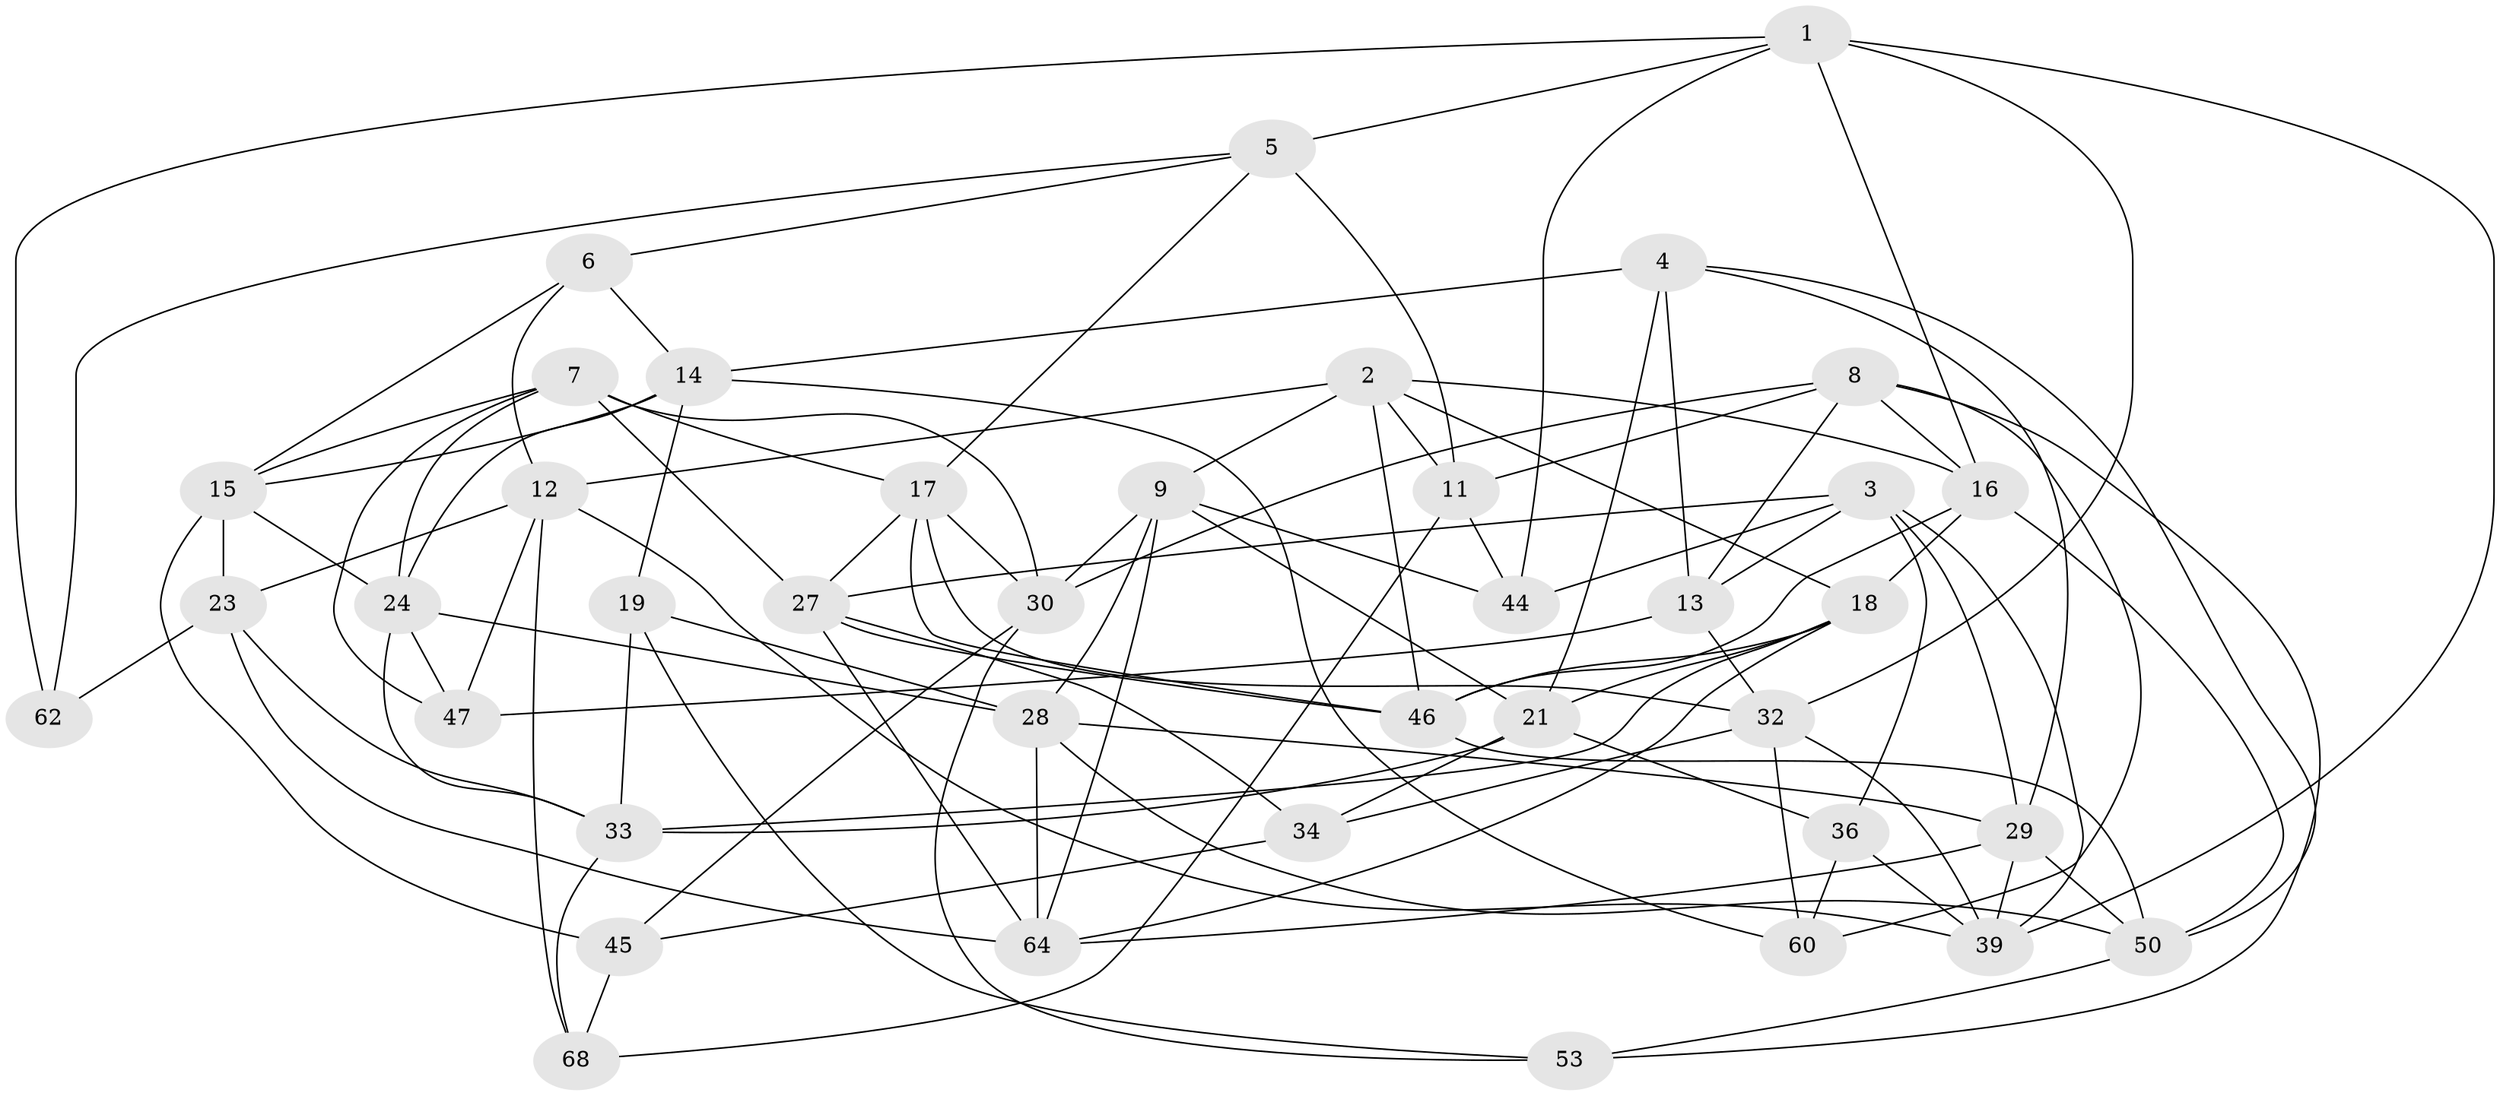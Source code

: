 // Generated by graph-tools (version 1.1) at 2025/24/03/03/25 07:24:23]
// undirected, 40 vertices, 106 edges
graph export_dot {
graph [start="1"]
  node [color=gray90,style=filled];
  1 [super="+49"];
  2 [super="+10"];
  3 [super="+65"];
  4 [super="+41"];
  5 [super="+31"];
  6;
  7 [super="+66"];
  8 [super="+22"];
  9 [super="+20"];
  11 [super="+56"];
  12 [super="+37"];
  13 [super="+51"];
  14 [super="+67"];
  15 [super="+63"];
  16 [super="+61"];
  17 [super="+25"];
  18 [super="+43"];
  19;
  21 [super="+38"];
  23 [super="+26"];
  24 [super="+40"];
  27 [super="+58"];
  28 [super="+35"];
  29 [super="+42"];
  30 [super="+54"];
  32 [super="+52"];
  33 [super="+55"];
  34;
  36;
  39 [super="+48"];
  44;
  45;
  46 [super="+57"];
  47;
  50 [super="+59"];
  53;
  60;
  62;
  64 [super="+69"];
  68;
  1 -- 44;
  1 -- 32;
  1 -- 39;
  1 -- 16;
  1 -- 62;
  1 -- 5;
  2 -- 46;
  2 -- 11;
  2 -- 18;
  2 -- 16;
  2 -- 9;
  2 -- 12;
  3 -- 29;
  3 -- 36;
  3 -- 44;
  3 -- 39;
  3 -- 13;
  3 -- 27;
  4 -- 29;
  4 -- 21;
  4 -- 13 [weight=2];
  4 -- 14;
  4 -- 50;
  5 -- 62;
  5 -- 6;
  5 -- 17;
  5 -- 11 [weight=2];
  6 -- 14;
  6 -- 15;
  6 -- 12;
  7 -- 24;
  7 -- 27;
  7 -- 30;
  7 -- 15;
  7 -- 47;
  7 -- 17;
  8 -- 13;
  8 -- 60;
  8 -- 53;
  8 -- 16;
  8 -- 11;
  8 -- 30;
  9 -- 44;
  9 -- 28;
  9 -- 64;
  9 -- 21;
  9 -- 30;
  11 -- 68;
  11 -- 44;
  12 -- 23;
  12 -- 68;
  12 -- 47;
  12 -- 39;
  13 -- 47;
  13 -- 32;
  14 -- 19;
  14 -- 24;
  14 -- 15;
  14 -- 60;
  15 -- 23;
  15 -- 24;
  15 -- 45;
  16 -- 46;
  16 -- 18;
  16 -- 50;
  17 -- 30;
  17 -- 32;
  17 -- 46;
  17 -- 27;
  18 -- 46;
  18 -- 64;
  18 -- 21;
  18 -- 33;
  19 -- 53;
  19 -- 28;
  19 -- 33;
  21 -- 36;
  21 -- 34;
  21 -- 33;
  23 -- 62 [weight=2];
  23 -- 64;
  23 -- 33;
  24 -- 33;
  24 -- 28;
  24 -- 47;
  27 -- 46;
  27 -- 34;
  27 -- 64;
  28 -- 29;
  28 -- 50;
  28 -- 64;
  29 -- 64;
  29 -- 50;
  29 -- 39;
  30 -- 53;
  30 -- 45;
  32 -- 34;
  32 -- 60;
  32 -- 39;
  33 -- 68;
  34 -- 45;
  36 -- 60;
  36 -- 39;
  45 -- 68;
  46 -- 50;
  50 -- 53;
}
